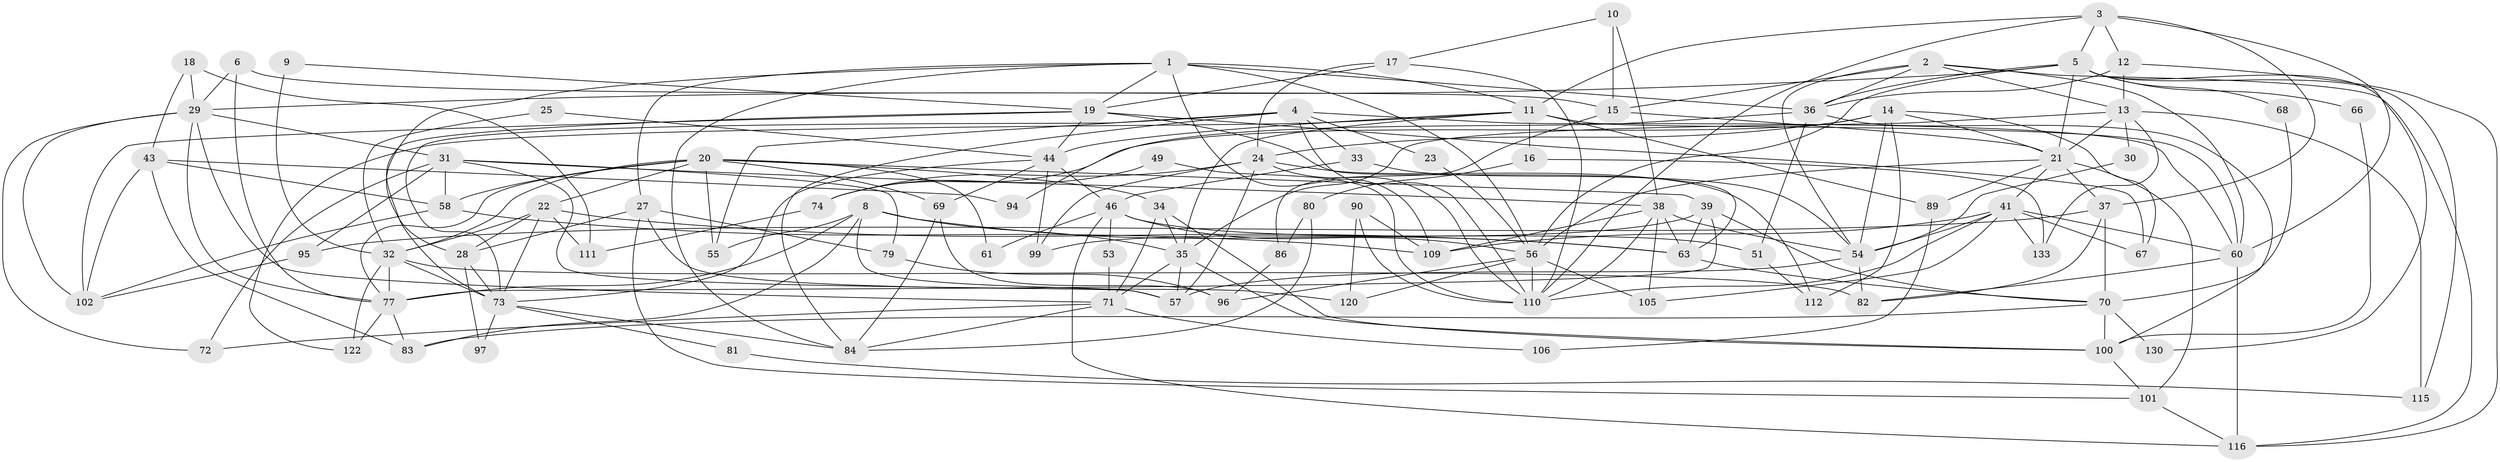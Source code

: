 // original degree distribution, {7: 0.06015037593984962, 5: 0.17293233082706766, 4: 0.23308270676691728, 3: 0.2932330827067669, 2: 0.13533834586466165, 6: 0.10526315789473684}
// Generated by graph-tools (version 1.1) at 2025/42/03/06/25 10:42:01]
// undirected, 91 vertices, 219 edges
graph export_dot {
graph [start="1"]
  node [color=gray90,style=filled];
  1 [super="+114"];
  2 [super="+59"];
  3 [super="+7"];
  4 [super="+127"];
  5 [super="+103"];
  6;
  8 [super="+132"];
  9;
  10;
  11 [super="+45"];
  12 [super="+92"];
  13 [super="+62"];
  14 [super="+52"];
  15 [super="+98"];
  16;
  17;
  18 [super="+108"];
  19 [super="+26"];
  20 [super="+93"];
  21 [super="+47"];
  22;
  23;
  24 [super="+118"];
  25;
  27 [super="+48"];
  28 [super="+131"];
  29 [super="+40"];
  30;
  31 [super="+76"];
  32 [super="+42"];
  33;
  34;
  35 [super="+50"];
  36 [super="+119"];
  37 [super="+85"];
  38 [super="+87"];
  39;
  41 [super="+64"];
  43;
  44 [super="+107"];
  46 [super="+88"];
  49;
  51;
  53;
  54 [super="+78"];
  55 [super="+65"];
  56 [super="+75"];
  57;
  58;
  60 [super="+129"];
  61;
  63 [super="+104"];
  66;
  67;
  68;
  69;
  70 [super="+91"];
  71 [super="+128"];
  72;
  73 [super="+125"];
  74;
  77 [super="+126"];
  79;
  80;
  81;
  82;
  83;
  84 [super="+123"];
  86;
  89;
  90;
  94;
  95;
  96;
  97;
  99;
  100;
  101 [super="+113"];
  102 [super="+124"];
  105;
  106;
  109 [super="+117"];
  110 [super="+121"];
  111;
  112;
  115;
  116;
  120;
  122;
  130;
  133;
  1 -- 36;
  1 -- 84;
  1 -- 109;
  1 -- 56;
  1 -- 28;
  1 -- 19;
  1 -- 27;
  1 -- 11;
  2 -- 36;
  2 -- 15;
  2 -- 116;
  2 -- 60;
  2 -- 13;
  2 -- 54;
  3 -- 60;
  3 -- 11;
  3 -- 5;
  3 -- 37;
  3 -- 110;
  3 -- 12;
  4 -- 33;
  4 -- 23;
  4 -- 55;
  4 -- 73;
  4 -- 110;
  4 -- 60;
  4 -- 84;
  5 -- 66;
  5 -- 115;
  5 -- 36;
  5 -- 21;
  5 -- 130;
  5 -- 68;
  5 -- 56;
  5 -- 29;
  6 -- 77;
  6 -- 15;
  6 -- 29;
  8 -- 57;
  8 -- 35;
  8 -- 83;
  8 -- 77;
  8 -- 63;
  8 -- 55;
  9 -- 19;
  9 -- 32;
  10 -- 38;
  10 -- 15;
  10 -- 17;
  11 -- 16;
  11 -- 122;
  11 -- 35;
  11 -- 44;
  11 -- 89;
  11 -- 60;
  12 -- 13;
  12 -- 36;
  12 -- 116;
  13 -- 30;
  13 -- 133;
  13 -- 115;
  13 -- 21;
  13 -- 35;
  14 -- 24;
  14 -- 21;
  14 -- 74;
  14 -- 112;
  14 -- 54;
  14 -- 67;
  15 -- 86;
  15 -- 21;
  16 -- 80;
  16 -- 133;
  17 -- 110;
  17 -- 19;
  17 -- 24;
  18 -- 111;
  18 -- 29;
  18 -- 43;
  19 -- 102;
  19 -- 44;
  19 -- 67;
  19 -- 73;
  19 -- 63;
  20 -- 39;
  20 -- 34;
  20 -- 58;
  20 -- 32;
  20 -- 61;
  20 -- 69;
  20 -- 22;
  20 -- 77;
  20 -- 55;
  21 -- 41;
  21 -- 89;
  21 -- 56;
  21 -- 101;
  21 -- 37;
  22 -- 73;
  22 -- 28;
  22 -- 111;
  22 -- 32;
  22 -- 63;
  23 -- 56;
  24 -- 112;
  24 -- 57;
  24 -- 110;
  24 -- 74;
  24 -- 99;
  25 -- 44;
  25 -- 32;
  27 -- 79;
  27 -- 28;
  27 -- 120;
  27 -- 101;
  28 -- 97;
  28 -- 73;
  29 -- 72;
  29 -- 77;
  29 -- 102;
  29 -- 71;
  29 -- 31;
  30 -- 54;
  31 -- 58;
  31 -- 79;
  31 -- 72;
  31 -- 57;
  31 -- 95;
  31 -- 38;
  32 -- 82 [weight=2];
  32 -- 122;
  32 -- 73;
  32 -- 77;
  33 -- 54;
  33 -- 46;
  34 -- 35;
  34 -- 100;
  34 -- 71;
  35 -- 57;
  35 -- 71;
  35 -- 100;
  36 -- 94;
  36 -- 51;
  36 -- 100;
  37 -- 95;
  37 -- 82;
  37 -- 70 [weight=2];
  38 -- 105;
  38 -- 109;
  38 -- 63;
  38 -- 54;
  38 -- 110;
  39 -- 70;
  39 -- 77;
  39 -- 99;
  39 -- 63;
  41 -- 67;
  41 -- 105;
  41 -- 133;
  41 -- 60;
  41 -- 109;
  41 -- 110;
  41 -- 54;
  43 -- 58;
  43 -- 83;
  43 -- 94;
  43 -- 102;
  44 -- 69;
  44 -- 46;
  44 -- 73;
  44 -- 99;
  46 -- 53;
  46 -- 51;
  46 -- 116;
  46 -- 61;
  46 -- 56;
  49 -- 74;
  49 -- 110;
  51 -- 112;
  53 -- 71;
  54 -- 57;
  54 -- 82;
  56 -- 110;
  56 -- 105;
  56 -- 120;
  56 -- 96;
  58 -- 102;
  58 -- 109;
  60 -- 116;
  60 -- 82;
  63 -- 70;
  66 -- 100;
  68 -- 70;
  69 -- 96;
  69 -- 84;
  70 -- 83;
  70 -- 130;
  70 -- 100;
  71 -- 72;
  71 -- 106;
  71 -- 84;
  73 -- 84;
  73 -- 97;
  73 -- 81;
  74 -- 111;
  77 -- 83;
  77 -- 122;
  79 -- 96;
  80 -- 86;
  80 -- 84;
  81 -- 115;
  86 -- 96;
  89 -- 106;
  90 -- 110;
  90 -- 120;
  90 -- 109;
  95 -- 102 [weight=2];
  100 -- 101;
  101 -- 116;
}
